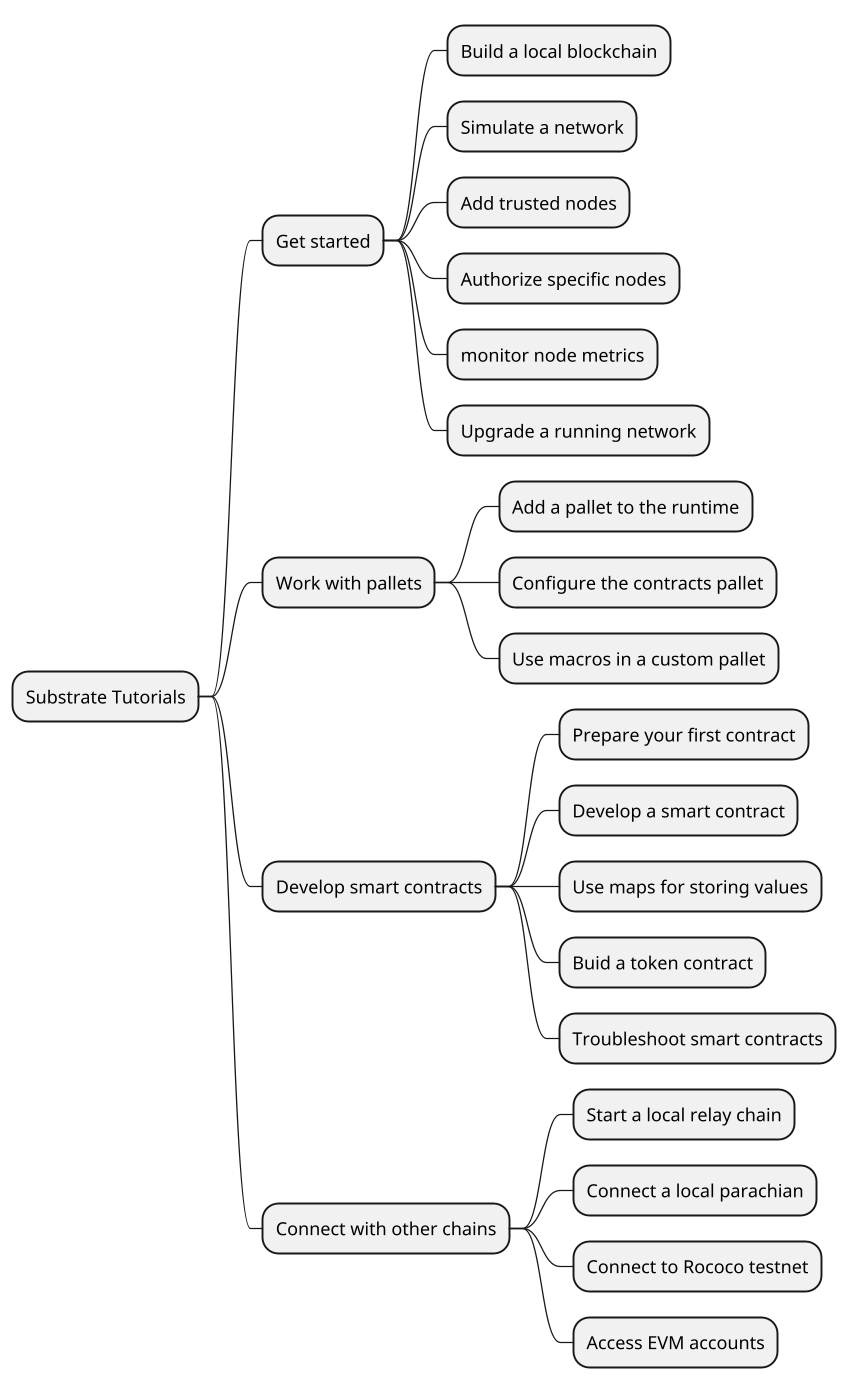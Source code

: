 @startmindmap
scale 850 width
* Substrate Tutorials
** Get started
*** Build a local blockchain
*** Simulate a network
*** Add trusted nodes
*** Authorize specific nodes
*** monitor node metrics
*** Upgrade a running network
** Work with pallets
*** Add a pallet to the runtime
*** Configure the contracts pallet
*** Use macros in a custom pallet
** Develop smart contracts
*** Prepare your first contract
*** Develop a smart contract
*** Use maps for storing values
*** Buid a token contract
*** Troubleshoot smart contracts
** Connect with other chains
*** Start a local relay chain
*** Connect a local parachian
*** Connect to Rococo testnet
*** Access EVM accounts
@endmindmap